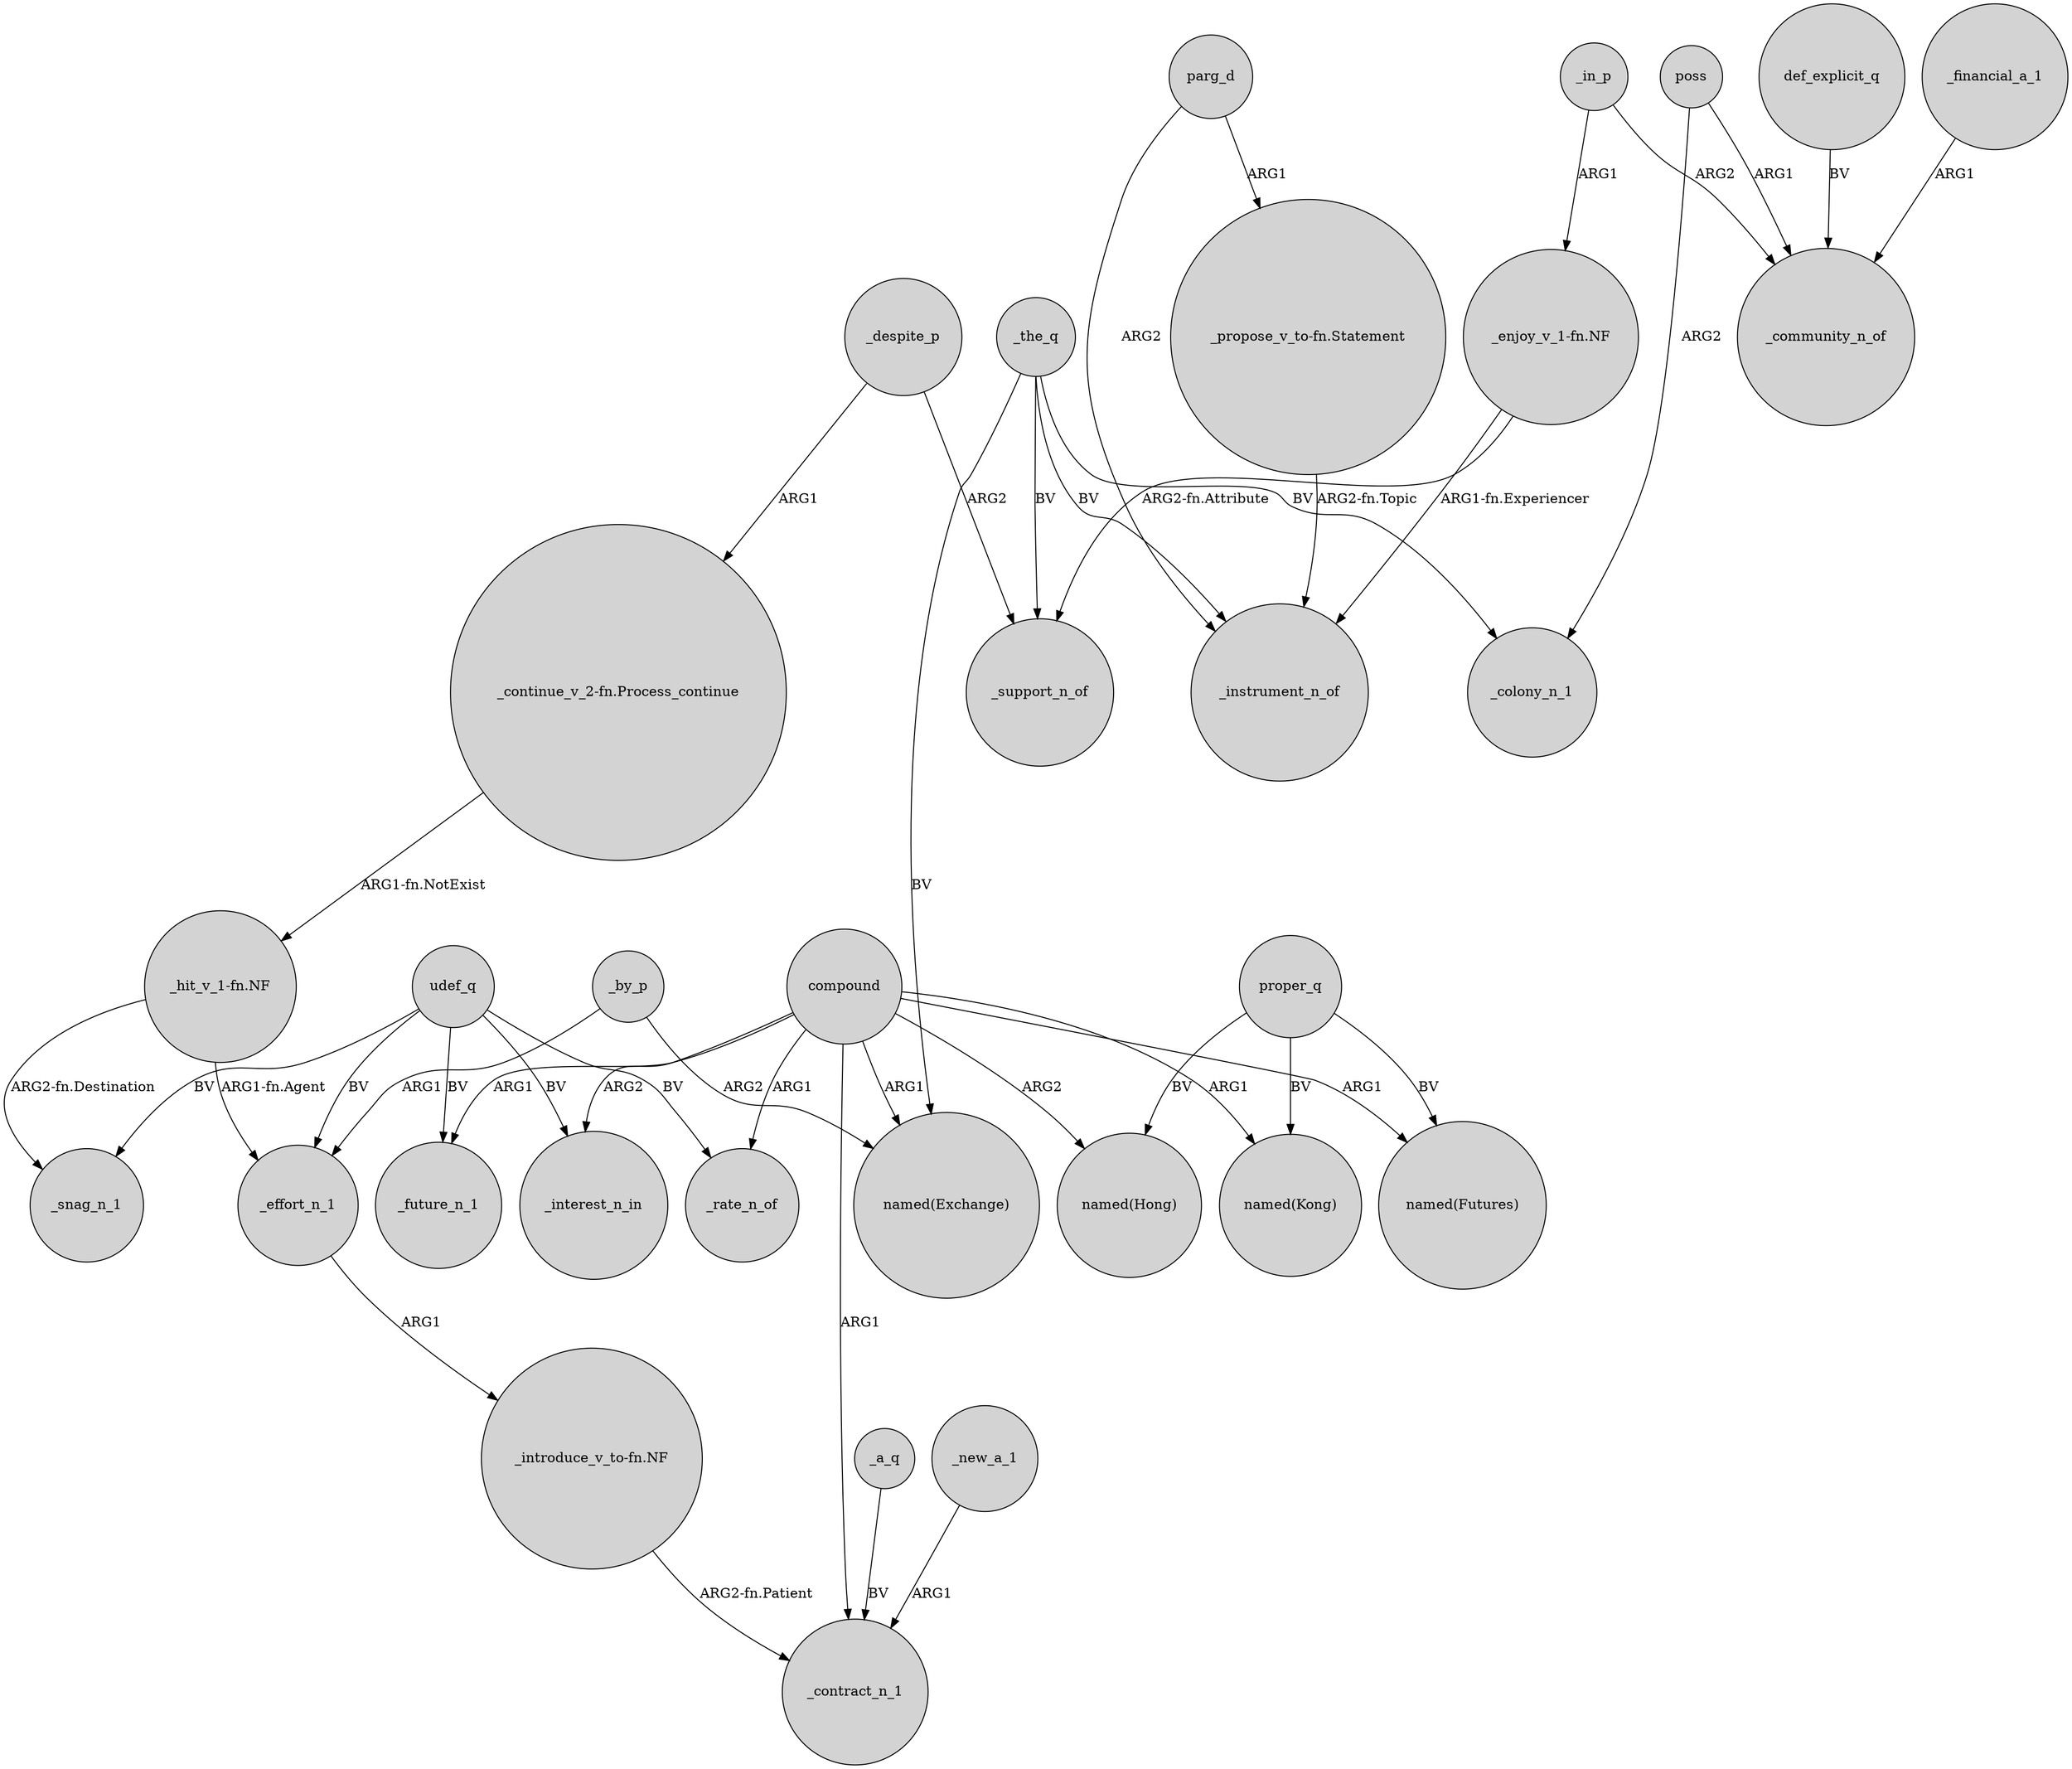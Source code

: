 digraph {
	node [shape=circle style=filled]
	"_hit_v_1-fn.NF" -> _effort_n_1 [label="ARG1-fn.Agent"]
	"_propose_v_to-fn.Statement" -> _instrument_n_of [label="ARG2-fn.Topic"]
	_in_p -> "_enjoy_v_1-fn.NF" [label=ARG1]
	"_introduce_v_to-fn.NF" -> _contract_n_1 [label="ARG2-fn.Patient"]
	"_hit_v_1-fn.NF" -> _snag_n_1 [label="ARG2-fn.Destination"]
	compound -> _future_n_1 [label=ARG1]
	proper_q -> "named(Futures)" [label=BV]
	_effort_n_1 -> "_introduce_v_to-fn.NF" [label=ARG1]
	"_continue_v_2-fn.Process_continue" -> "_hit_v_1-fn.NF" [label="ARG1-fn.NotExist"]
	_by_p -> _effort_n_1 [label=ARG1]
	_the_q -> "named(Exchange)" [label=BV]
	compound -> _rate_n_of [label=ARG1]
	compound -> "named(Hong)" [label=ARG2]
	_the_q -> _instrument_n_of [label=BV]
	udef_q -> _rate_n_of [label=BV]
	parg_d -> "_propose_v_to-fn.Statement" [label=ARG1]
	udef_q -> _interest_n_in [label=BV]
	compound -> _contract_n_1 [label=ARG1]
	_a_q -> _contract_n_1 [label=BV]
	_in_p -> _community_n_of [label=ARG2]
	_the_q -> _support_n_of [label=BV]
	compound -> _interest_n_in [label=ARG2]
	proper_q -> "named(Hong)" [label=BV]
	poss -> _community_n_of [label=ARG1]
	_by_p -> "named(Exchange)" [label=ARG2]
	proper_q -> "named(Kong)" [label=BV]
	compound -> "named(Exchange)" [label=ARG1]
	udef_q -> _future_n_1 [label=BV]
	def_explicit_q -> _community_n_of [label=BV]
	compound -> "named(Futures)" [label=ARG1]
	"_enjoy_v_1-fn.NF" -> _support_n_of [label="ARG2-fn.Attribute"]
	_the_q -> _colony_n_1 [label=BV]
	_despite_p -> _support_n_of [label=ARG2]
	parg_d -> _instrument_n_of [label=ARG2]
	_financial_a_1 -> _community_n_of [label=ARG1]
	udef_q -> _snag_n_1 [label=BV]
	_new_a_1 -> _contract_n_1 [label=ARG1]
	_despite_p -> "_continue_v_2-fn.Process_continue" [label=ARG1]
	"_enjoy_v_1-fn.NF" -> _instrument_n_of [label="ARG1-fn.Experiencer"]
	compound -> "named(Kong)" [label=ARG1]
	udef_q -> _effort_n_1 [label=BV]
	poss -> _colony_n_1 [label=ARG2]
}
